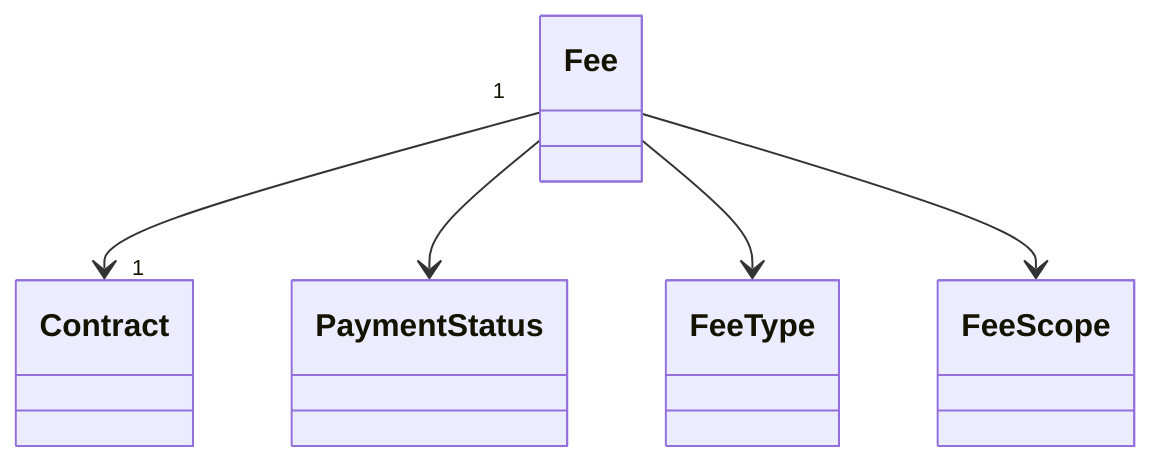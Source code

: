 classDiagram
    class Fee
    class Contract
    class PaymentStatus
    class FeeType
    class FeeScope
    Fee "1" --> "1" Contract
    Fee --> PaymentStatus
    Fee --> FeeType
    Fee --> FeeScope